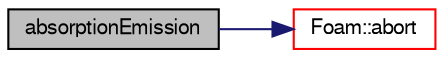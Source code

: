 digraph "absorptionEmission"
{
  bgcolor="transparent";
  edge [fontname="FreeSans",fontsize="10",labelfontname="FreeSans",labelfontsize="10"];
  node [fontname="FreeSans",fontsize="10",shape=record];
  rankdir="LR";
  Node1051 [label="absorptionEmission",height=0.2,width=0.4,color="black", fillcolor="grey75", style="filled", fontcolor="black"];
  Node1051 -> Node1052 [color="midnightblue",fontsize="10",style="solid",fontname="FreeSans"];
  Node1052 [label="Foam::abort",height=0.2,width=0.4,color="red",URL="$a21124.html#a447107a607d03e417307c203fa5fb44b"];
}
